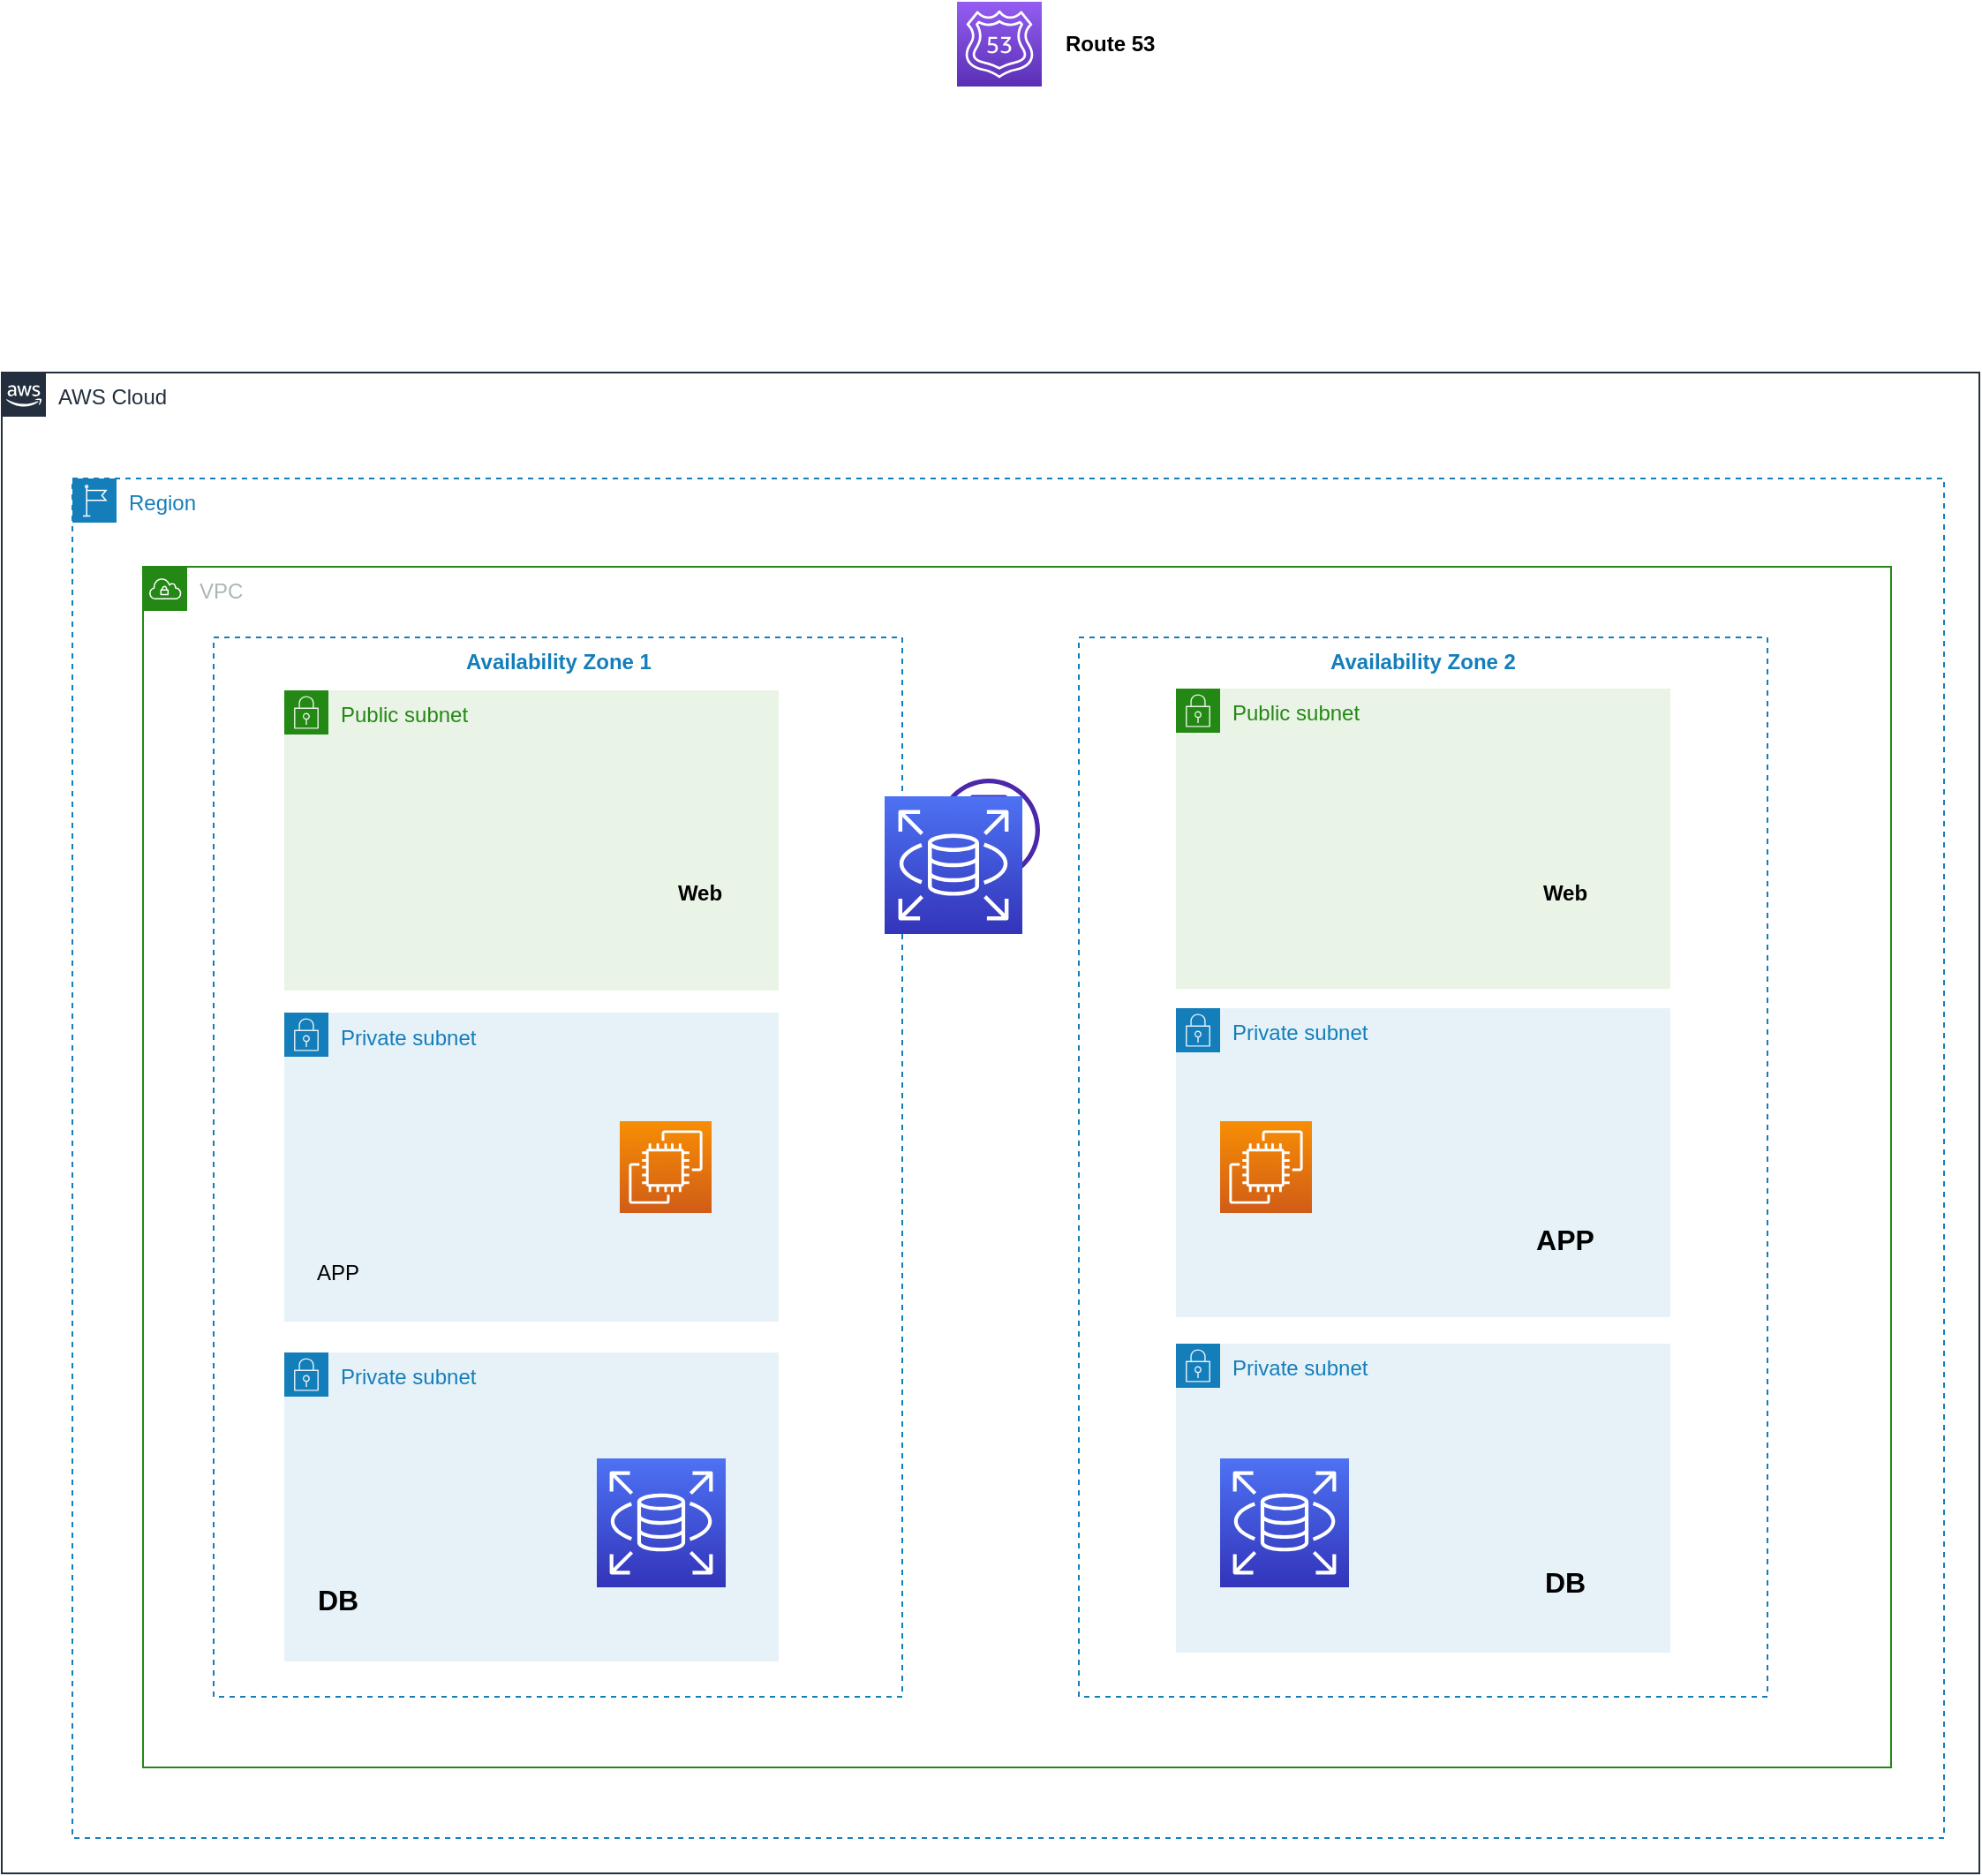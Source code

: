 <mxfile version="20.8.13" type="github">
  <diagram id="Ht1M8jgEwFfnCIfOTk4-" name="Page-1">
    <mxGraphModel dx="1687" dy="1867" grid="1" gridSize="10" guides="1" tooltips="1" connect="1" arrows="1" fold="1" page="1" pageScale="1" pageWidth="1169" pageHeight="827" math="0" shadow="0">
      <root>
        <mxCell id="0" />
        <mxCell id="1" parent="0" />
        <mxCell id="Q27uUenpMSr1x35KblDH-2" value="AWS Cloud" style="points=[[0,0],[0.25,0],[0.5,0],[0.75,0],[1,0],[1,0.25],[1,0.5],[1,0.75],[1,1],[0.75,1],[0.5,1],[0.25,1],[0,1],[0,0.75],[0,0.5],[0,0.25]];outlineConnect=0;gradientColor=none;html=1;whiteSpace=wrap;fontSize=12;fontStyle=0;container=1;pointerEvents=0;collapsible=0;recursiveResize=0;shape=mxgraph.aws4.group;grIcon=mxgraph.aws4.group_aws_cloud_alt;strokeColor=#232F3E;fillColor=none;verticalAlign=top;align=left;spacingLeft=30;fontColor=#232F3E;dashed=0;" vertex="1" parent="1">
          <mxGeometry x="20" y="10" width="1120" height="850" as="geometry" />
        </mxCell>
        <mxCell id="Q27uUenpMSr1x35KblDH-6" value="Region" style="points=[[0,0],[0.25,0],[0.5,0],[0.75,0],[1,0],[1,0.25],[1,0.5],[1,0.75],[1,1],[0.75,1],[0.5,1],[0.25,1],[0,1],[0,0.75],[0,0.5],[0,0.25]];outlineConnect=0;gradientColor=none;html=1;whiteSpace=wrap;fontSize=12;fontStyle=0;container=1;pointerEvents=0;collapsible=0;recursiveResize=0;shape=mxgraph.aws4.group;grIcon=mxgraph.aws4.group_region;strokeColor=#147EBA;fillColor=none;verticalAlign=top;align=left;spacingLeft=30;fontColor=#147EBA;dashed=1;" vertex="1" parent="1">
          <mxGeometry x="60" y="70" width="1060" height="770" as="geometry" />
        </mxCell>
        <mxCell id="Q27uUenpMSr1x35KblDH-7" value="VPC" style="points=[[0,0],[0.25,0],[0.5,0],[0.75,0],[1,0],[1,0.25],[1,0.5],[1,0.75],[1,1],[0.75,1],[0.5,1],[0.25,1],[0,1],[0,0.75],[0,0.5],[0,0.25]];outlineConnect=0;gradientColor=none;html=1;whiteSpace=wrap;fontSize=12;fontStyle=0;container=1;pointerEvents=0;collapsible=0;recursiveResize=0;shape=mxgraph.aws4.group;grIcon=mxgraph.aws4.group_vpc;strokeColor=#248814;fillColor=none;verticalAlign=top;align=left;spacingLeft=30;fontColor=#AAB7B8;dashed=0;" vertex="1" parent="1">
          <mxGeometry x="100" y="120" width="990" height="680" as="geometry" />
        </mxCell>
        <mxCell id="Q27uUenpMSr1x35KblDH-8" value="&lt;b&gt;Availability Zone 1&lt;/b&gt;" style="fillColor=none;strokeColor=#147EBA;dashed=1;verticalAlign=top;fontStyle=0;fontColor=#147EBA;html=1;" vertex="1" parent="Q27uUenpMSr1x35KblDH-7">
          <mxGeometry x="40" y="40" width="390" height="600" as="geometry" />
        </mxCell>
        <mxCell id="Q27uUenpMSr1x35KblDH-9" value="Availability Zone 2" style="fillColor=none;strokeColor=#147EBA;dashed=1;verticalAlign=top;fontStyle=1;fontColor=#147EBA;" vertex="1" parent="Q27uUenpMSr1x35KblDH-7">
          <mxGeometry x="530" y="40" width="390" height="600" as="geometry" />
        </mxCell>
        <mxCell id="Q27uUenpMSr1x35KblDH-10" value="Public subnet" style="points=[[0,0],[0.25,0],[0.5,0],[0.75,0],[1,0],[1,0.25],[1,0.5],[1,0.75],[1,1],[0.75,1],[0.5,1],[0.25,1],[0,1],[0,0.75],[0,0.5],[0,0.25]];outlineConnect=0;gradientColor=none;html=1;whiteSpace=wrap;fontSize=12;fontStyle=0;container=1;pointerEvents=0;collapsible=0;recursiveResize=0;shape=mxgraph.aws4.group;grIcon=mxgraph.aws4.group_security_group;grStroke=0;strokeColor=#248814;fillColor=#E9F3E6;verticalAlign=top;align=left;spacingLeft=30;fontColor=#248814;dashed=0;" vertex="1" parent="Q27uUenpMSr1x35KblDH-7">
          <mxGeometry x="80" y="70" width="280" height="170" as="geometry" />
        </mxCell>
        <mxCell id="Q27uUenpMSr1x35KblDH-33" value="&lt;b&gt;Web&lt;/b&gt;" style="text;html=1;align=center;verticalAlign=middle;resizable=0;points=[];autosize=1;strokeColor=none;fillColor=none;" vertex="1" parent="Q27uUenpMSr1x35KblDH-10">
          <mxGeometry x="210" y="100" width="50" height="30" as="geometry" />
        </mxCell>
        <mxCell id="Q27uUenpMSr1x35KblDH-11" value="Public subnet" style="points=[[0,0],[0.25,0],[0.5,0],[0.75,0],[1,0],[1,0.25],[1,0.5],[1,0.75],[1,1],[0.75,1],[0.5,1],[0.25,1],[0,1],[0,0.75],[0,0.5],[0,0.25]];outlineConnect=0;gradientColor=none;html=1;whiteSpace=wrap;fontSize=12;fontStyle=0;container=1;pointerEvents=0;collapsible=0;recursiveResize=0;shape=mxgraph.aws4.group;grIcon=mxgraph.aws4.group_security_group;grStroke=0;strokeColor=#248814;fillColor=#E9F3E6;verticalAlign=top;align=left;spacingLeft=30;fontColor=#248814;dashed=0;" vertex="1" parent="Q27uUenpMSr1x35KblDH-7">
          <mxGeometry x="585" y="69" width="280" height="170" as="geometry" />
        </mxCell>
        <mxCell id="Q27uUenpMSr1x35KblDH-31" value="&lt;b&gt;Web&lt;/b&gt;" style="text;html=1;align=center;verticalAlign=middle;resizable=0;points=[];autosize=1;strokeColor=none;fillColor=none;" vertex="1" parent="Q27uUenpMSr1x35KblDH-11">
          <mxGeometry x="195" y="101" width="50" height="30" as="geometry" />
        </mxCell>
        <mxCell id="Q27uUenpMSr1x35KblDH-12" value="Private subnet" style="points=[[0,0],[0.25,0],[0.5,0],[0.75,0],[1,0],[1,0.25],[1,0.5],[1,0.75],[1,1],[0.75,1],[0.5,1],[0.25,1],[0,1],[0,0.75],[0,0.5],[0,0.25]];outlineConnect=0;gradientColor=none;html=1;whiteSpace=wrap;fontSize=12;fontStyle=0;container=1;pointerEvents=0;collapsible=0;recursiveResize=0;shape=mxgraph.aws4.group;grIcon=mxgraph.aws4.group_security_group;grStroke=0;strokeColor=#147EBA;fillColor=#E6F2F8;verticalAlign=top;align=left;spacingLeft=30;fontColor=#147EBA;dashed=0;" vertex="1" parent="Q27uUenpMSr1x35KblDH-7">
          <mxGeometry x="80" y="252.5" width="280" height="175" as="geometry" />
        </mxCell>
        <mxCell id="Q27uUenpMSr1x35KblDH-34" value="APP" style="text;html=1;align=center;verticalAlign=middle;resizable=0;points=[];autosize=1;strokeColor=none;fillColor=none;" vertex="1" parent="Q27uUenpMSr1x35KblDH-12">
          <mxGeometry x="5" y="132.5" width="50" height="30" as="geometry" />
        </mxCell>
        <mxCell id="Q27uUenpMSr1x35KblDH-13" value="Private subnet" style="points=[[0,0],[0.25,0],[0.5,0],[0.75,0],[1,0],[1,0.25],[1,0.5],[1,0.75],[1,1],[0.75,1],[0.5,1],[0.25,1],[0,1],[0,0.75],[0,0.5],[0,0.25]];outlineConnect=0;gradientColor=none;html=1;whiteSpace=wrap;fontSize=12;fontStyle=0;container=1;pointerEvents=0;collapsible=0;recursiveResize=0;shape=mxgraph.aws4.group;grIcon=mxgraph.aws4.group_security_group;grStroke=0;strokeColor=#147EBA;fillColor=#E6F2F8;verticalAlign=top;align=left;spacingLeft=30;fontColor=#147EBA;dashed=0;" vertex="1" parent="Q27uUenpMSr1x35KblDH-7">
          <mxGeometry x="80" y="445" width="280" height="175" as="geometry" />
        </mxCell>
        <mxCell id="Q27uUenpMSr1x35KblDH-28" value="" style="sketch=0;points=[[0,0,0],[0.25,0,0],[0.5,0,0],[0.75,0,0],[1,0,0],[0,1,0],[0.25,1,0],[0.5,1,0],[0.75,1,0],[1,1,0],[0,0.25,0],[0,0.5,0],[0,0.75,0],[1,0.25,0],[1,0.5,0],[1,0.75,0]];outlineConnect=0;fontColor=#232F3E;gradientColor=#4D72F3;gradientDirection=north;fillColor=#3334B9;strokeColor=#ffffff;dashed=0;verticalLabelPosition=bottom;verticalAlign=top;align=center;html=1;fontSize=12;fontStyle=0;aspect=fixed;shape=mxgraph.aws4.resourceIcon;resIcon=mxgraph.aws4.rds;" vertex="1" parent="Q27uUenpMSr1x35KblDH-13">
          <mxGeometry x="177" y="60" width="73" height="73" as="geometry" />
        </mxCell>
        <mxCell id="Q27uUenpMSr1x35KblDH-37" value="&lt;b&gt;&lt;font style=&quot;font-size: 16px;&quot;&gt;DB&lt;/font&gt;&lt;/b&gt;" style="text;html=1;align=center;verticalAlign=middle;resizable=0;points=[];autosize=1;strokeColor=none;fillColor=none;" vertex="1" parent="Q27uUenpMSr1x35KblDH-13">
          <mxGeometry x="5" y="125" width="50" height="30" as="geometry" />
        </mxCell>
        <mxCell id="Q27uUenpMSr1x35KblDH-14" value="Private subnet" style="points=[[0,0],[0.25,0],[0.5,0],[0.75,0],[1,0],[1,0.25],[1,0.5],[1,0.75],[1,1],[0.75,1],[0.5,1],[0.25,1],[0,1],[0,0.75],[0,0.5],[0,0.25]];outlineConnect=0;gradientColor=none;html=1;whiteSpace=wrap;fontSize=12;fontStyle=0;container=1;pointerEvents=0;collapsible=0;recursiveResize=0;shape=mxgraph.aws4.group;grIcon=mxgraph.aws4.group_security_group;grStroke=0;strokeColor=#147EBA;fillColor=#E6F2F8;verticalAlign=top;align=left;spacingLeft=30;fontColor=#147EBA;dashed=0;" vertex="1" parent="Q27uUenpMSr1x35KblDH-7">
          <mxGeometry x="585" y="250" width="280" height="175" as="geometry" />
        </mxCell>
        <mxCell id="Q27uUenpMSr1x35KblDH-26" value="" style="sketch=0;points=[[0,0,0],[0.25,0,0],[0.5,0,0],[0.75,0,0],[1,0,0],[0,1,0],[0.25,1,0],[0.5,1,0],[0.75,1,0],[1,1,0],[0,0.25,0],[0,0.5,0],[0,0.75,0],[1,0.25,0],[1,0.5,0],[1,0.75,0]];outlineConnect=0;fontColor=#232F3E;gradientColor=#F78E04;gradientDirection=north;fillColor=#D05C17;strokeColor=#ffffff;dashed=0;verticalLabelPosition=bottom;verticalAlign=top;align=center;html=1;fontSize=12;fontStyle=0;aspect=fixed;shape=mxgraph.aws4.resourceIcon;resIcon=mxgraph.aws4.ec2;" vertex="1" parent="Q27uUenpMSr1x35KblDH-14">
          <mxGeometry x="25" y="64" width="52" height="52" as="geometry" />
        </mxCell>
        <mxCell id="Q27uUenpMSr1x35KblDH-35" value="&lt;b style=&quot;font-size: 16px;&quot;&gt;APP&lt;/b&gt;" style="text;html=1;align=center;verticalAlign=middle;resizable=0;points=[];autosize=1;strokeColor=none;fillColor=none;" vertex="1" parent="Q27uUenpMSr1x35KblDH-14">
          <mxGeometry x="190" y="116" width="60" height="30" as="geometry" />
        </mxCell>
        <mxCell id="Q27uUenpMSr1x35KblDH-15" value="Private subnet" style="points=[[0,0],[0.25,0],[0.5,0],[0.75,0],[1,0],[1,0.25],[1,0.5],[1,0.75],[1,1],[0.75,1],[0.5,1],[0.25,1],[0,1],[0,0.75],[0,0.5],[0,0.25]];outlineConnect=0;gradientColor=none;html=1;whiteSpace=wrap;fontSize=12;fontStyle=0;container=1;pointerEvents=0;collapsible=0;recursiveResize=0;shape=mxgraph.aws4.group;grIcon=mxgraph.aws4.group_security_group;grStroke=0;strokeColor=#147EBA;fillColor=#E6F2F8;verticalAlign=top;align=left;spacingLeft=30;fontColor=#147EBA;dashed=0;" vertex="1" parent="Q27uUenpMSr1x35KblDH-7">
          <mxGeometry x="585" y="440" width="280" height="175" as="geometry" />
        </mxCell>
        <mxCell id="Q27uUenpMSr1x35KblDH-29" value="" style="sketch=0;points=[[0,0,0],[0.25,0,0],[0.5,0,0],[0.75,0,0],[1,0,0],[0,1,0],[0.25,1,0],[0.5,1,0],[0.75,1,0],[1,1,0],[0,0.25,0],[0,0.5,0],[0,0.75,0],[1,0.25,0],[1,0.5,0],[1,0.75,0]];outlineConnect=0;fontColor=#232F3E;gradientColor=#4D72F3;gradientDirection=north;fillColor=#3334B9;strokeColor=#ffffff;dashed=0;verticalLabelPosition=bottom;verticalAlign=top;align=center;html=1;fontSize=12;fontStyle=0;aspect=fixed;shape=mxgraph.aws4.resourceIcon;resIcon=mxgraph.aws4.rds;" vertex="1" parent="Q27uUenpMSr1x35KblDH-15">
          <mxGeometry x="25" y="65" width="73" height="73" as="geometry" />
        </mxCell>
        <mxCell id="Q27uUenpMSr1x35KblDH-36" value="&lt;b style=&quot;font-size: 16px;&quot;&gt;DB&lt;/b&gt;" style="text;html=1;align=center;verticalAlign=middle;resizable=0;points=[];autosize=1;strokeColor=none;fillColor=none;" vertex="1" parent="Q27uUenpMSr1x35KblDH-15">
          <mxGeometry x="195" y="120" width="50" height="30" as="geometry" />
        </mxCell>
        <mxCell id="Q27uUenpMSr1x35KblDH-18" value="" style="sketch=0;outlineConnect=0;fontColor=#232F3E;gradientColor=none;fillColor=#4D27AA;strokeColor=none;dashed=0;verticalLabelPosition=bottom;verticalAlign=top;align=center;html=1;fontSize=12;fontStyle=0;aspect=fixed;pointerEvents=1;shape=mxgraph.aws4.application_load_balancer;" vertex="1" parent="Q27uUenpMSr1x35KblDH-7">
          <mxGeometry x="450" y="120" width="58" height="58" as="geometry" />
        </mxCell>
        <mxCell id="Q27uUenpMSr1x35KblDH-24" value="" style="sketch=0;points=[[0,0,0],[0.25,0,0],[0.5,0,0],[0.75,0,0],[1,0,0],[0,1,0],[0.25,1,0],[0.5,1,0],[0.75,1,0],[1,1,0],[0,0.25,0],[0,0.5,0],[0,0.75,0],[1,0.25,0],[1,0.5,0],[1,0.75,0]];outlineConnect=0;fontColor=#232F3E;gradientColor=#F78E04;gradientDirection=north;fillColor=#D05C17;strokeColor=#ffffff;dashed=0;verticalLabelPosition=bottom;verticalAlign=top;align=center;html=1;fontSize=12;fontStyle=0;aspect=fixed;shape=mxgraph.aws4.resourceIcon;resIcon=mxgraph.aws4.ec2;" vertex="1" parent="Q27uUenpMSr1x35KblDH-7">
          <mxGeometry x="270" y="314" width="52" height="52" as="geometry" />
        </mxCell>
        <mxCell id="Q27uUenpMSr1x35KblDH-16" value="" style="sketch=0;points=[[0,0,0],[0.25,0,0],[0.5,0,0],[0.75,0,0],[1,0,0],[0,1,0],[0.25,1,0],[0.5,1,0],[0.75,1,0],[1,1,0],[0,0.25,0],[0,0.5,0],[0,0.75,0],[1,0.25,0],[1,0.5,0],[1,0.75,0]];outlineConnect=0;fontColor=#232F3E;gradientColor=#945DF2;gradientDirection=north;fillColor=#5A30B5;strokeColor=#ffffff;dashed=0;verticalLabelPosition=bottom;verticalAlign=top;align=center;html=1;fontSize=12;fontStyle=0;aspect=fixed;shape=mxgraph.aws4.resourceIcon;resIcon=mxgraph.aws4.route_53;" vertex="1" parent="1">
          <mxGeometry x="561" y="-200" width="48" height="48" as="geometry" />
        </mxCell>
        <mxCell id="Q27uUenpMSr1x35KblDH-17" value="&lt;b&gt;Route 53&amp;nbsp;&lt;/b&gt;" style="text;html=1;align=center;verticalAlign=middle;resizable=0;points=[];autosize=1;strokeColor=none;fillColor=none;" vertex="1" parent="1">
          <mxGeometry x="609" y="-191" width="80" height="30" as="geometry" />
        </mxCell>
        <mxCell id="Q27uUenpMSr1x35KblDH-27" value="" style="sketch=0;points=[[0,0,0],[0.25,0,0],[0.5,0,0],[0.75,0,0],[1,0,0],[0,1,0],[0.25,1,0],[0.5,1,0],[0.75,1,0],[1,1,0],[0,0.25,0],[0,0.5,0],[0,0.75,0],[1,0.25,0],[1,0.5,0],[1,0.75,0]];outlineConnect=0;fontColor=#232F3E;gradientColor=#4D72F3;gradientDirection=north;fillColor=#3334B9;strokeColor=#ffffff;dashed=0;verticalLabelPosition=bottom;verticalAlign=top;align=center;html=1;fontSize=12;fontStyle=0;aspect=fixed;shape=mxgraph.aws4.resourceIcon;resIcon=mxgraph.aws4.rds;" vertex="1" parent="1">
          <mxGeometry x="520" y="250" width="78" height="78" as="geometry" />
        </mxCell>
      </root>
    </mxGraphModel>
  </diagram>
</mxfile>
